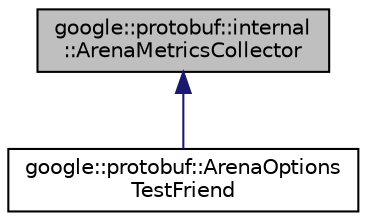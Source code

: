 digraph "google::protobuf::internal::ArenaMetricsCollector"
{
 // LATEX_PDF_SIZE
  edge [fontname="Helvetica",fontsize="10",labelfontname="Helvetica",labelfontsize="10"];
  node [fontname="Helvetica",fontsize="10",shape=record];
  Node1 [label="google::protobuf::internal\l::ArenaMetricsCollector",height=0.2,width=0.4,color="black", fillcolor="grey75", style="filled", fontcolor="black",tooltip=" "];
  Node1 -> Node2 [dir="back",color="midnightblue",fontsize="10",style="solid",fontname="Helvetica"];
  Node2 [label="google::protobuf::ArenaOptions\lTestFriend",height=0.2,width=0.4,color="black", fillcolor="white", style="filled",URL="$classgoogle_1_1protobuf_1_1ArenaOptionsTestFriend.html",tooltip=" "];
}
